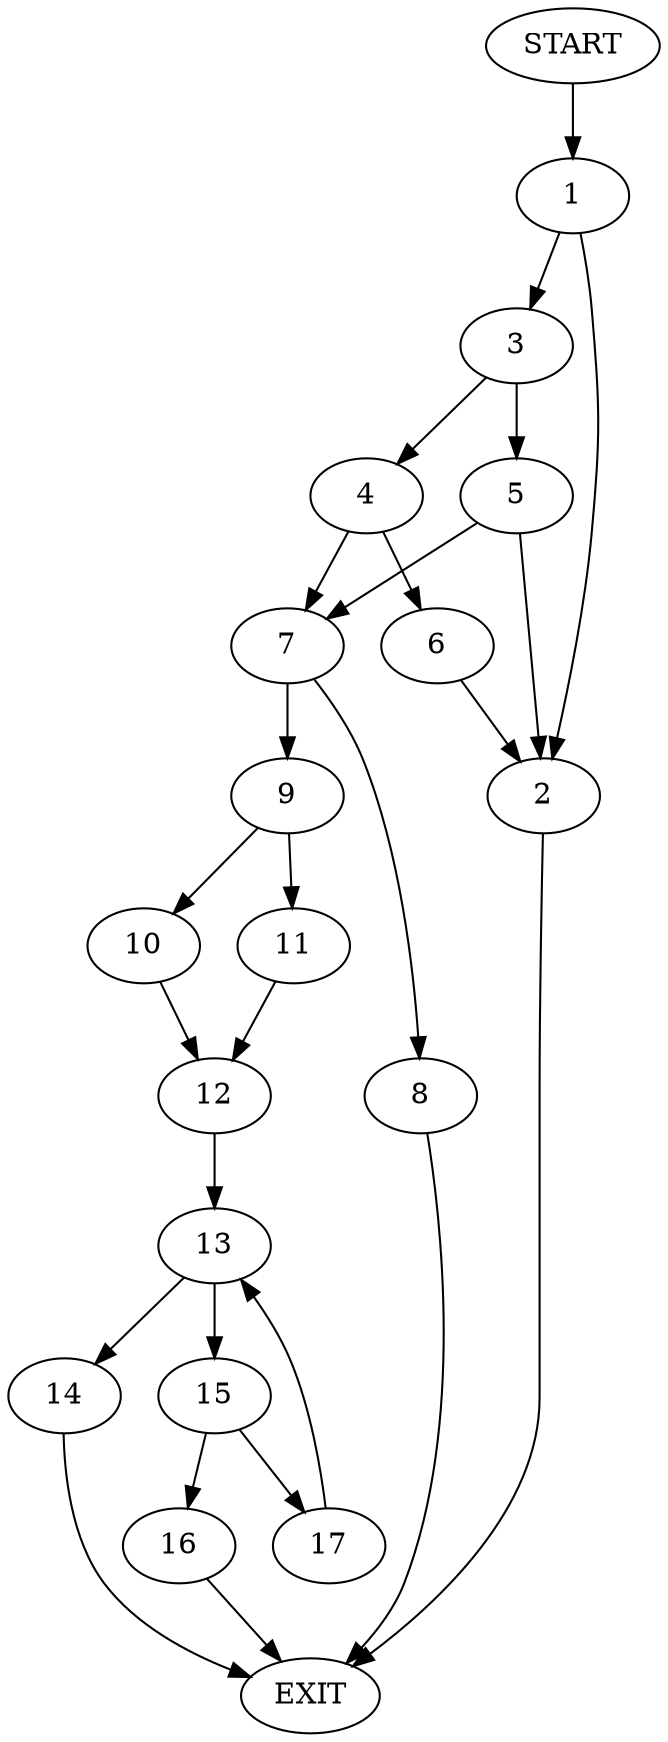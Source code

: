 digraph {
0 [label="START"]
18 [label="EXIT"]
0 -> 1
1 -> 2
1 -> 3
2 -> 18
3 -> 4
3 -> 5
4 -> 6
4 -> 7
5 -> 2
5 -> 7
7 -> 8
7 -> 9
6 -> 2
9 -> 10
9 -> 11
8 -> 18
11 -> 12
10 -> 12
12 -> 13
13 -> 14
13 -> 15
15 -> 16
15 -> 17
14 -> 18
17 -> 13
16 -> 18
}
